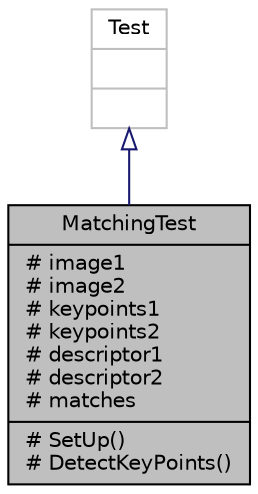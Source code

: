 digraph "MatchingTest"
{
 // LATEX_PDF_SIZE
  edge [fontname="Helvetica",fontsize="10",labelfontname="Helvetica",labelfontsize="10"];
  node [fontname="Helvetica",fontsize="10",shape=record];
  Node1 [label="{MatchingTest\n|# image1\l# image2\l# keypoints1\l# keypoints2\l# descriptor1\l# descriptor2\l# matches\l|# SetUp()\l# DetectKeyPoints()\l}",height=0.2,width=0.4,color="black", fillcolor="grey75", style="filled", fontcolor="black",tooltip=" "];
  Node2 -> Node1 [dir="back",color="midnightblue",fontsize="10",style="solid",arrowtail="onormal",fontname="Helvetica"];
  Node2 [label="{Test\n||}",height=0.2,width=0.4,color="grey75", fillcolor="white", style="filled",tooltip=" "];
}

